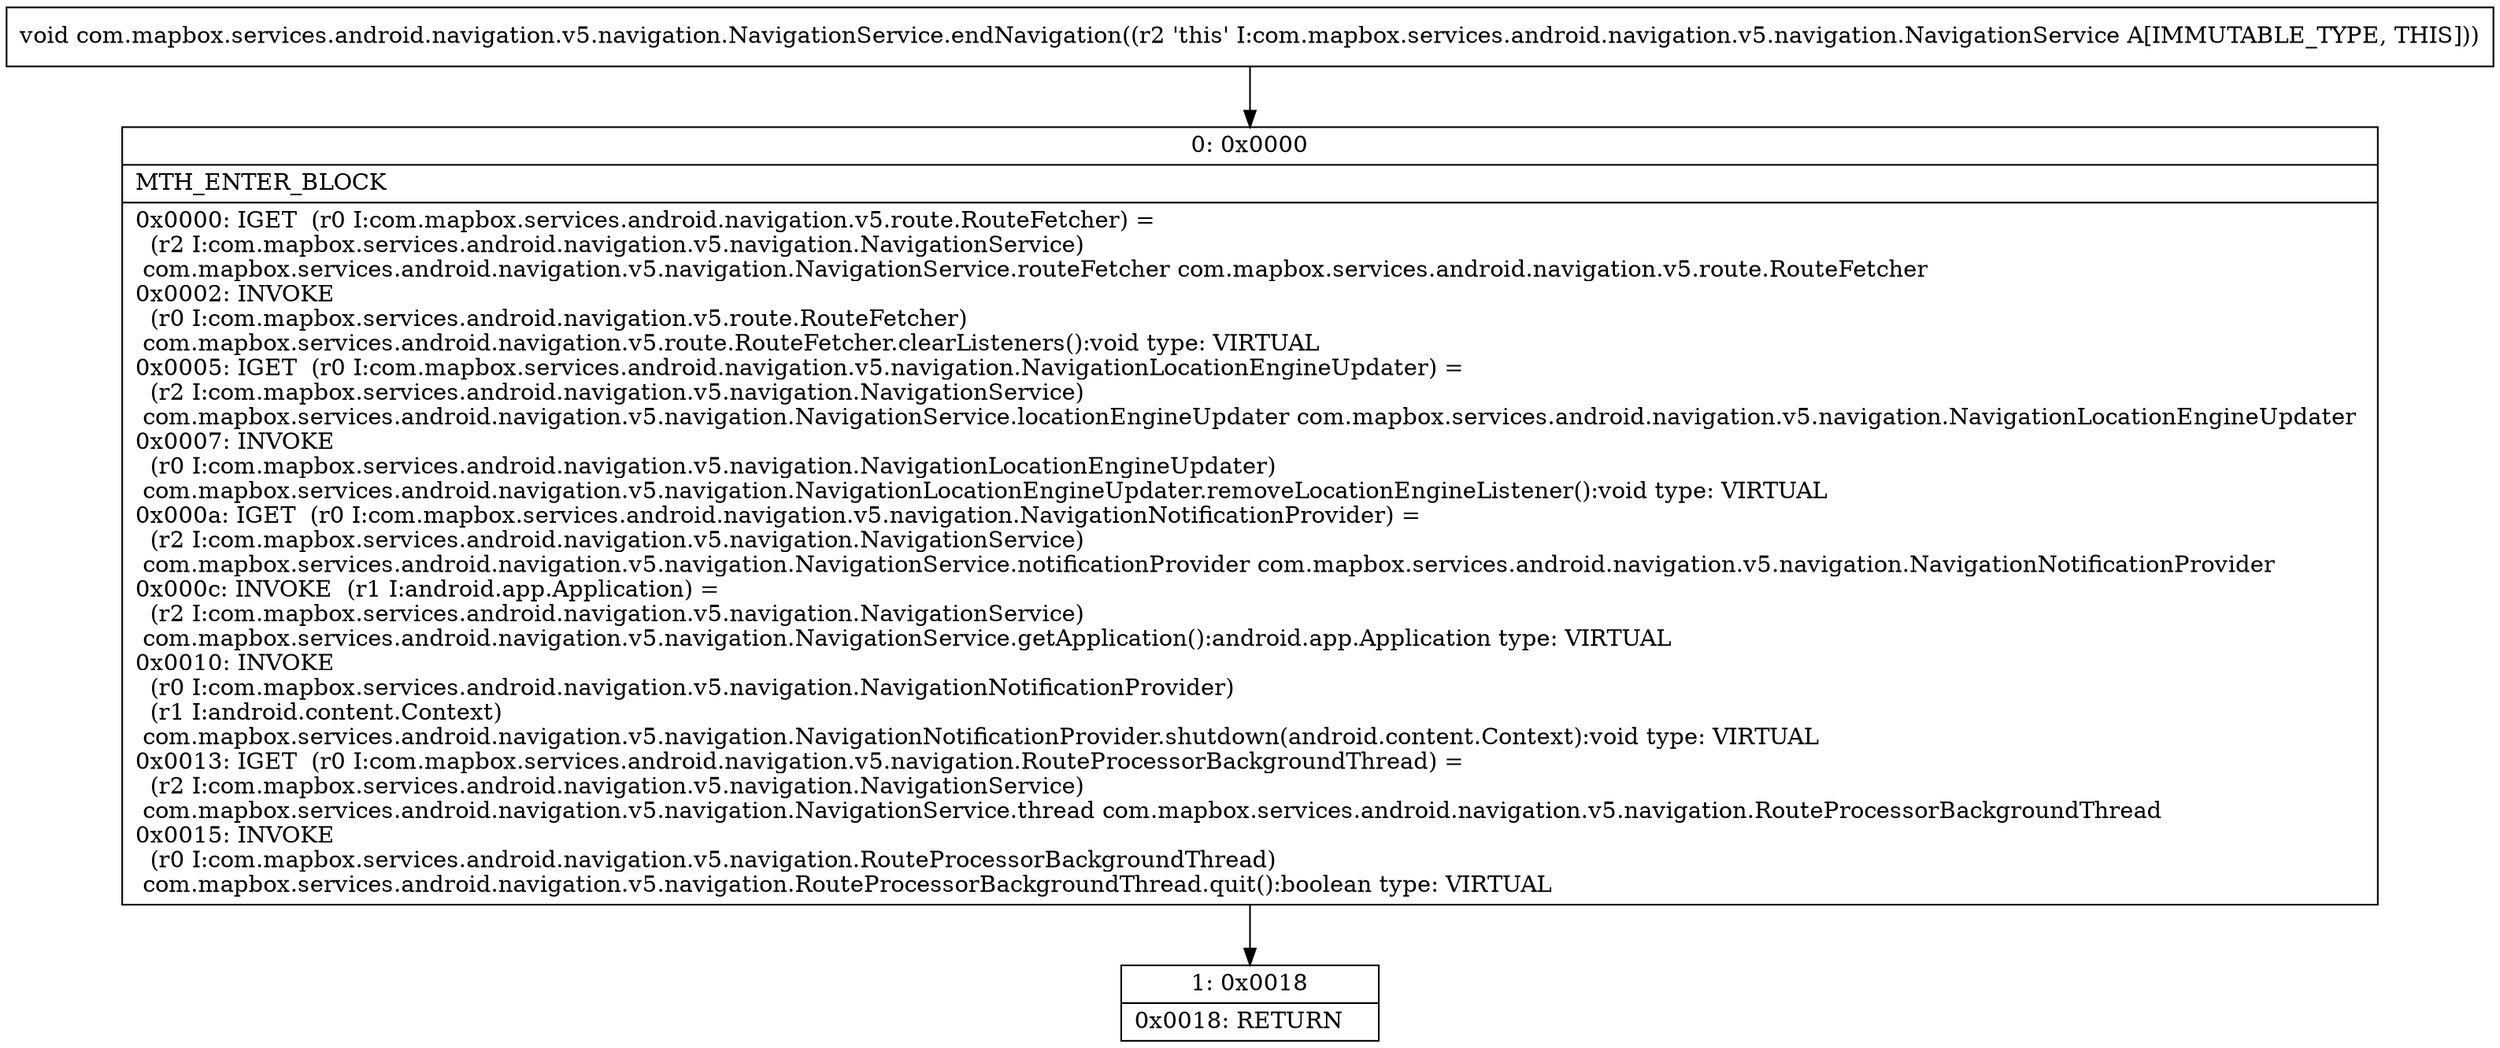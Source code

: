 digraph "CFG forcom.mapbox.services.android.navigation.v5.navigation.NavigationService.endNavigation()V" {
Node_0 [shape=record,label="{0\:\ 0x0000|MTH_ENTER_BLOCK\l|0x0000: IGET  (r0 I:com.mapbox.services.android.navigation.v5.route.RouteFetcher) = \l  (r2 I:com.mapbox.services.android.navigation.v5.navigation.NavigationService)\l com.mapbox.services.android.navigation.v5.navigation.NavigationService.routeFetcher com.mapbox.services.android.navigation.v5.route.RouteFetcher \l0x0002: INVOKE  \l  (r0 I:com.mapbox.services.android.navigation.v5.route.RouteFetcher)\l com.mapbox.services.android.navigation.v5.route.RouteFetcher.clearListeners():void type: VIRTUAL \l0x0005: IGET  (r0 I:com.mapbox.services.android.navigation.v5.navigation.NavigationLocationEngineUpdater) = \l  (r2 I:com.mapbox.services.android.navigation.v5.navigation.NavigationService)\l com.mapbox.services.android.navigation.v5.navigation.NavigationService.locationEngineUpdater com.mapbox.services.android.navigation.v5.navigation.NavigationLocationEngineUpdater \l0x0007: INVOKE  \l  (r0 I:com.mapbox.services.android.navigation.v5.navigation.NavigationLocationEngineUpdater)\l com.mapbox.services.android.navigation.v5.navigation.NavigationLocationEngineUpdater.removeLocationEngineListener():void type: VIRTUAL \l0x000a: IGET  (r0 I:com.mapbox.services.android.navigation.v5.navigation.NavigationNotificationProvider) = \l  (r2 I:com.mapbox.services.android.navigation.v5.navigation.NavigationService)\l com.mapbox.services.android.navigation.v5.navigation.NavigationService.notificationProvider com.mapbox.services.android.navigation.v5.navigation.NavigationNotificationProvider \l0x000c: INVOKE  (r1 I:android.app.Application) = \l  (r2 I:com.mapbox.services.android.navigation.v5.navigation.NavigationService)\l com.mapbox.services.android.navigation.v5.navigation.NavigationService.getApplication():android.app.Application type: VIRTUAL \l0x0010: INVOKE  \l  (r0 I:com.mapbox.services.android.navigation.v5.navigation.NavigationNotificationProvider)\l  (r1 I:android.content.Context)\l com.mapbox.services.android.navigation.v5.navigation.NavigationNotificationProvider.shutdown(android.content.Context):void type: VIRTUAL \l0x0013: IGET  (r0 I:com.mapbox.services.android.navigation.v5.navigation.RouteProcessorBackgroundThread) = \l  (r2 I:com.mapbox.services.android.navigation.v5.navigation.NavigationService)\l com.mapbox.services.android.navigation.v5.navigation.NavigationService.thread com.mapbox.services.android.navigation.v5.navigation.RouteProcessorBackgroundThread \l0x0015: INVOKE  \l  (r0 I:com.mapbox.services.android.navigation.v5.navigation.RouteProcessorBackgroundThread)\l com.mapbox.services.android.navigation.v5.navigation.RouteProcessorBackgroundThread.quit():boolean type: VIRTUAL \l}"];
Node_1 [shape=record,label="{1\:\ 0x0018|0x0018: RETURN   \l}"];
MethodNode[shape=record,label="{void com.mapbox.services.android.navigation.v5.navigation.NavigationService.endNavigation((r2 'this' I:com.mapbox.services.android.navigation.v5.navigation.NavigationService A[IMMUTABLE_TYPE, THIS])) }"];
MethodNode -> Node_0;
Node_0 -> Node_1;
}

